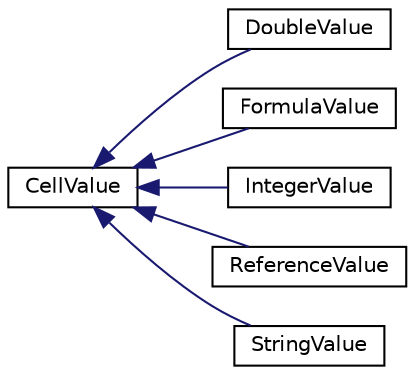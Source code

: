 digraph "Graphical Class Hierarchy"
{
  edge [fontname="Helvetica",fontsize="10",labelfontname="Helvetica",labelfontsize="10"];
  node [fontname="Helvetica",fontsize="10",shape=record];
  rankdir="LR";
  Node0 [label="CellValue",height=0.2,width=0.4,color="black", fillcolor="white", style="filled",URL="$d1/d63/classCellValue.html"];
  Node0 -> Node1 [dir="back",color="midnightblue",fontsize="10",style="solid",fontname="Helvetica"];
  Node1 [label="DoubleValue",height=0.2,width=0.4,color="black", fillcolor="white", style="filled",URL="$d2/d9d/classDoubleValue.html"];
  Node0 -> Node2 [dir="back",color="midnightblue",fontsize="10",style="solid",fontname="Helvetica"];
  Node2 [label="FormulaValue",height=0.2,width=0.4,color="black", fillcolor="white", style="filled",URL="$d3/d38/classFormulaValue.html"];
  Node0 -> Node3 [dir="back",color="midnightblue",fontsize="10",style="solid",fontname="Helvetica"];
  Node3 [label="IntegerValue",height=0.2,width=0.4,color="black", fillcolor="white", style="filled",URL="$d4/de7/classIntegerValue.html"];
  Node0 -> Node4 [dir="back",color="midnightblue",fontsize="10",style="solid",fontname="Helvetica"];
  Node4 [label="ReferenceValue",height=0.2,width=0.4,color="black", fillcolor="white", style="filled",URL="$d0/df7/classReferenceValue.html"];
  Node0 -> Node5 [dir="back",color="midnightblue",fontsize="10",style="solid",fontname="Helvetica"];
  Node5 [label="StringValue",height=0.2,width=0.4,color="black", fillcolor="white", style="filled",URL="$d1/d6a/classStringValue.html"];
}
